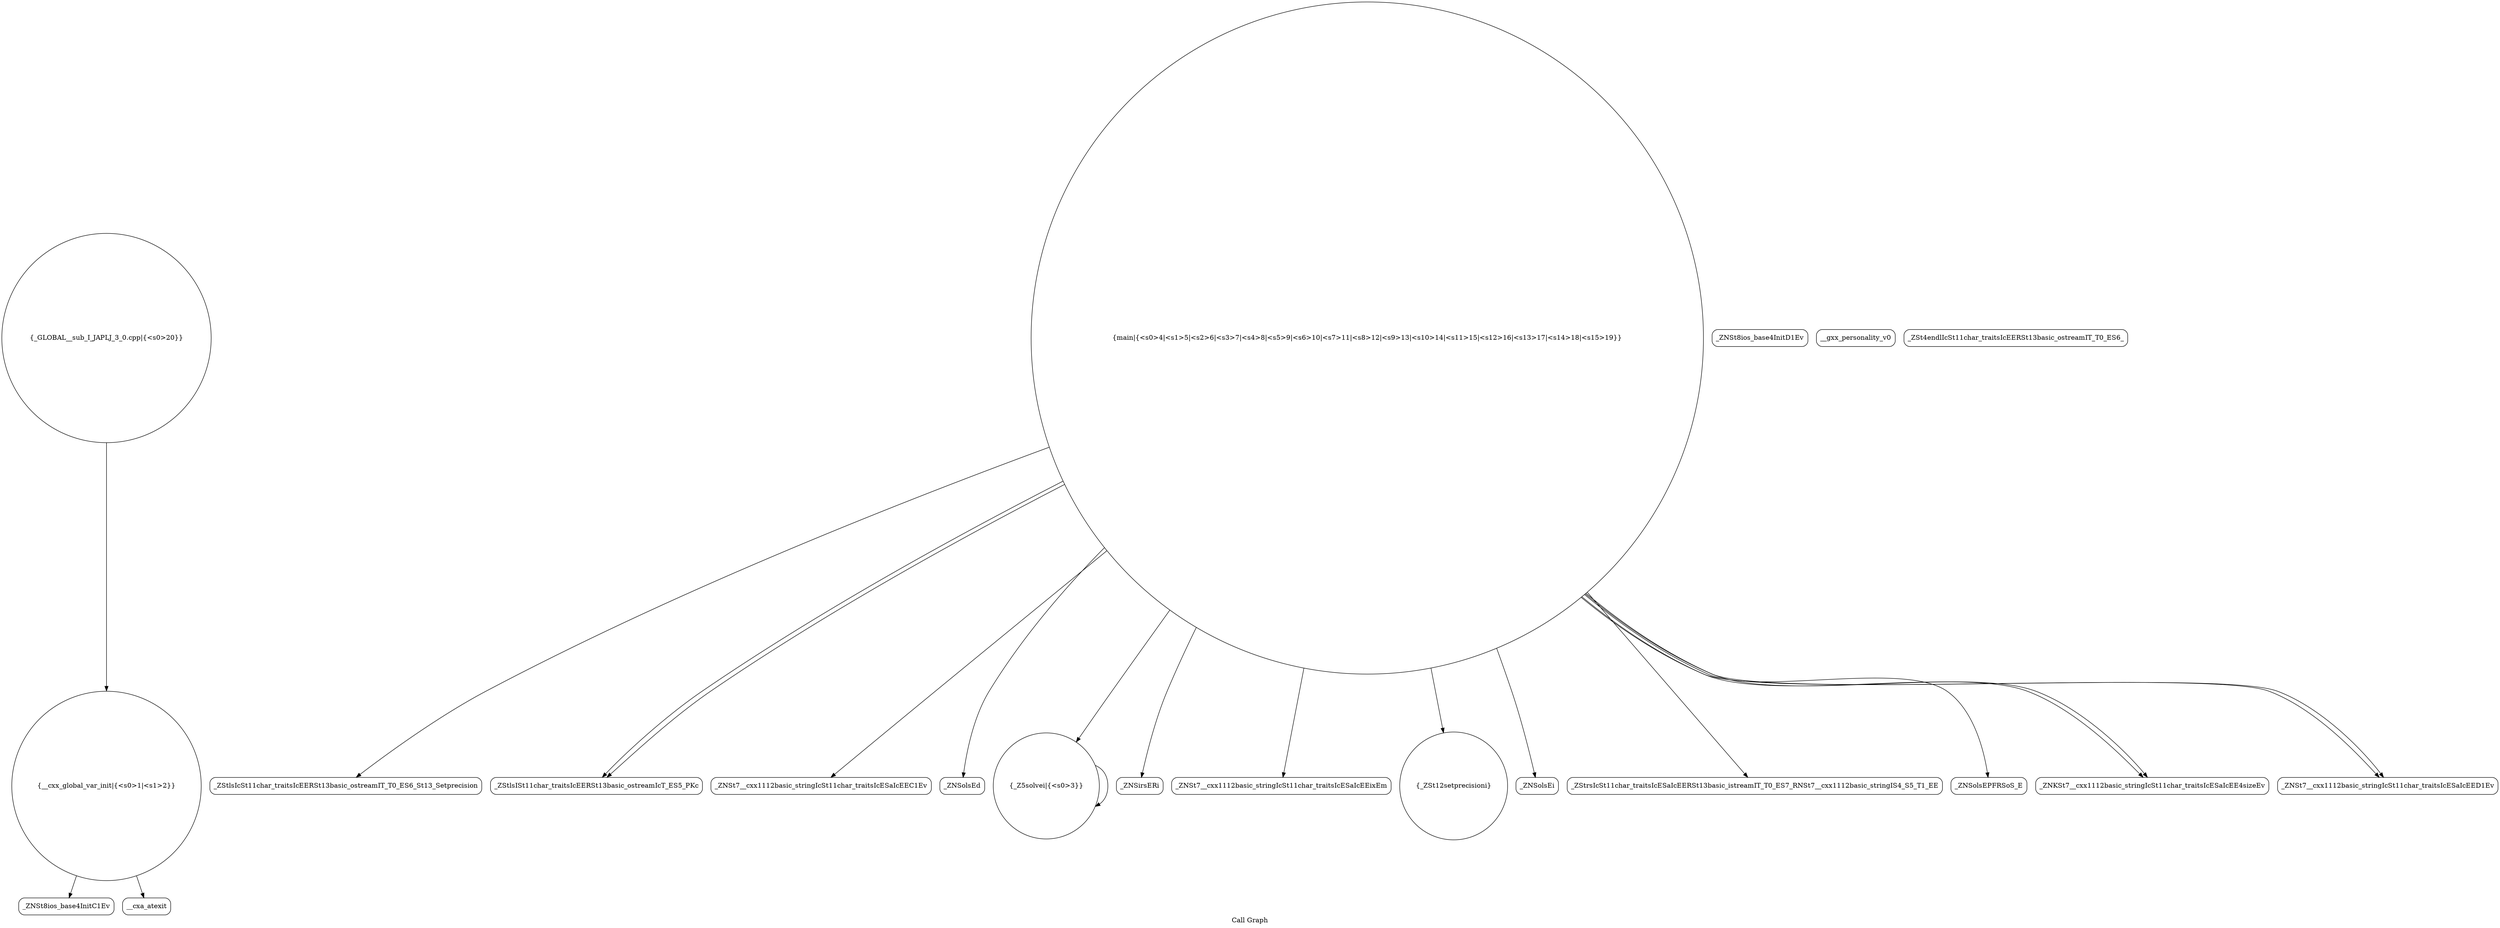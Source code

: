 digraph "Call Graph" {
	label="Call Graph";

	Node0x55d93e6f68a0 [shape=record,shape=circle,label="{__cxx_global_var_init|{<s0>1|<s1>2}}"];
	Node0x55d93e6f68a0:s0 -> Node0x55d93e73b6c0[color=black];
	Node0x55d93e6f68a0:s1 -> Node0x55d93e73b7c0[color=black];
	Node0x55d93e73b9c0 [shape=record,shape=Mrecord,label="{_ZStlsIcSt11char_traitsIcEERSt13basic_ostreamIT_T0_ES6_St13_Setprecision}"];
	Node0x55d93e73bd40 [shape=record,shape=Mrecord,label="{_ZStlsISt11char_traitsIcEERSt13basic_ostreamIcT_ES5_PKc}"];
	Node0x55d93e73b740 [shape=record,shape=Mrecord,label="{_ZNSt8ios_base4InitD1Ev}"];
	Node0x55d93e73bac0 [shape=record,shape=Mrecord,label="{_ZNSt7__cxx1112basic_stringIcSt11char_traitsIcESaIcEEC1Ev}"];
	Node0x55d93e73be40 [shape=record,shape=Mrecord,label="{_ZNSolsEd}"];
	Node0x55d93e73b840 [shape=record,shape=circle,label="{_Z5solvei|{<s0>3}}"];
	Node0x55d93e73b840:s0 -> Node0x55d93e73b840[color=black];
	Node0x55d93e73bbc0 [shape=record,shape=Mrecord,label="{__gxx_personality_v0}"];
	Node0x55d93e73bf40 [shape=record,shape=Mrecord,label="{_ZSt4endlIcSt11char_traitsIcEERSt13basic_ostreamIT_T0_ES6_}"];
	Node0x55d93e73b940 [shape=record,shape=Mrecord,label="{_ZNSirsERi}"];
	Node0x55d93e73bcc0 [shape=record,shape=Mrecord,label="{_ZNSt7__cxx1112basic_stringIcSt11char_traitsIcESaIcEEixEm}"];
	Node0x55d93e73c040 [shape=record,shape=circle,label="{_GLOBAL__sub_I_JAPLJ_3_0.cpp|{<s0>20}}"];
	Node0x55d93e73c040:s0 -> Node0x55d93e6f68a0[color=black];
	Node0x55d93e73b6c0 [shape=record,shape=Mrecord,label="{_ZNSt8ios_base4InitC1Ev}"];
	Node0x55d93e73ba40 [shape=record,shape=circle,label="{_ZSt12setprecisioni}"];
	Node0x55d93e73bdc0 [shape=record,shape=Mrecord,label="{_ZNSolsEi}"];
	Node0x55d93e73b7c0 [shape=record,shape=Mrecord,label="{__cxa_atexit}"];
	Node0x55d93e73bb40 [shape=record,shape=Mrecord,label="{_ZStrsIcSt11char_traitsIcESaIcEERSt13basic_istreamIT_T0_ES7_RNSt7__cxx1112basic_stringIS4_S5_T1_EE}"];
	Node0x55d93e73bec0 [shape=record,shape=Mrecord,label="{_ZNSolsEPFRSoS_E}"];
	Node0x55d93e73b8c0 [shape=record,shape=circle,label="{main|{<s0>4|<s1>5|<s2>6|<s3>7|<s4>8|<s5>9|<s6>10|<s7>11|<s8>12|<s9>13|<s10>14|<s11>15|<s12>16|<s13>17|<s14>18|<s15>19}}"];
	Node0x55d93e73b8c0:s0 -> Node0x55d93e73b940[color=black];
	Node0x55d93e73b8c0:s1 -> Node0x55d93e73ba40[color=black];
	Node0x55d93e73b8c0:s2 -> Node0x55d93e73b9c0[color=black];
	Node0x55d93e73b8c0:s3 -> Node0x55d93e73bac0[color=black];
	Node0x55d93e73b8c0:s4 -> Node0x55d93e73bb40[color=black];
	Node0x55d93e73b8c0:s5 -> Node0x55d93e73bc40[color=black];
	Node0x55d93e73b8c0:s6 -> Node0x55d93e73bc40[color=black];
	Node0x55d93e73b8c0:s7 -> Node0x55d93e73bcc0[color=black];
	Node0x55d93e73b8c0:s8 -> Node0x55d93e73bfc0[color=black];
	Node0x55d93e73b8c0:s9 -> Node0x55d93e73bd40[color=black];
	Node0x55d93e73b8c0:s10 -> Node0x55d93e73bdc0[color=black];
	Node0x55d93e73b8c0:s11 -> Node0x55d93e73bd40[color=black];
	Node0x55d93e73b8c0:s12 -> Node0x55d93e73b840[color=black];
	Node0x55d93e73b8c0:s13 -> Node0x55d93e73be40[color=black];
	Node0x55d93e73b8c0:s14 -> Node0x55d93e73bec0[color=black];
	Node0x55d93e73b8c0:s15 -> Node0x55d93e73bfc0[color=black];
	Node0x55d93e73bc40 [shape=record,shape=Mrecord,label="{_ZNKSt7__cxx1112basic_stringIcSt11char_traitsIcESaIcEE4sizeEv}"];
	Node0x55d93e73bfc0 [shape=record,shape=Mrecord,label="{_ZNSt7__cxx1112basic_stringIcSt11char_traitsIcESaIcEED1Ev}"];
}
